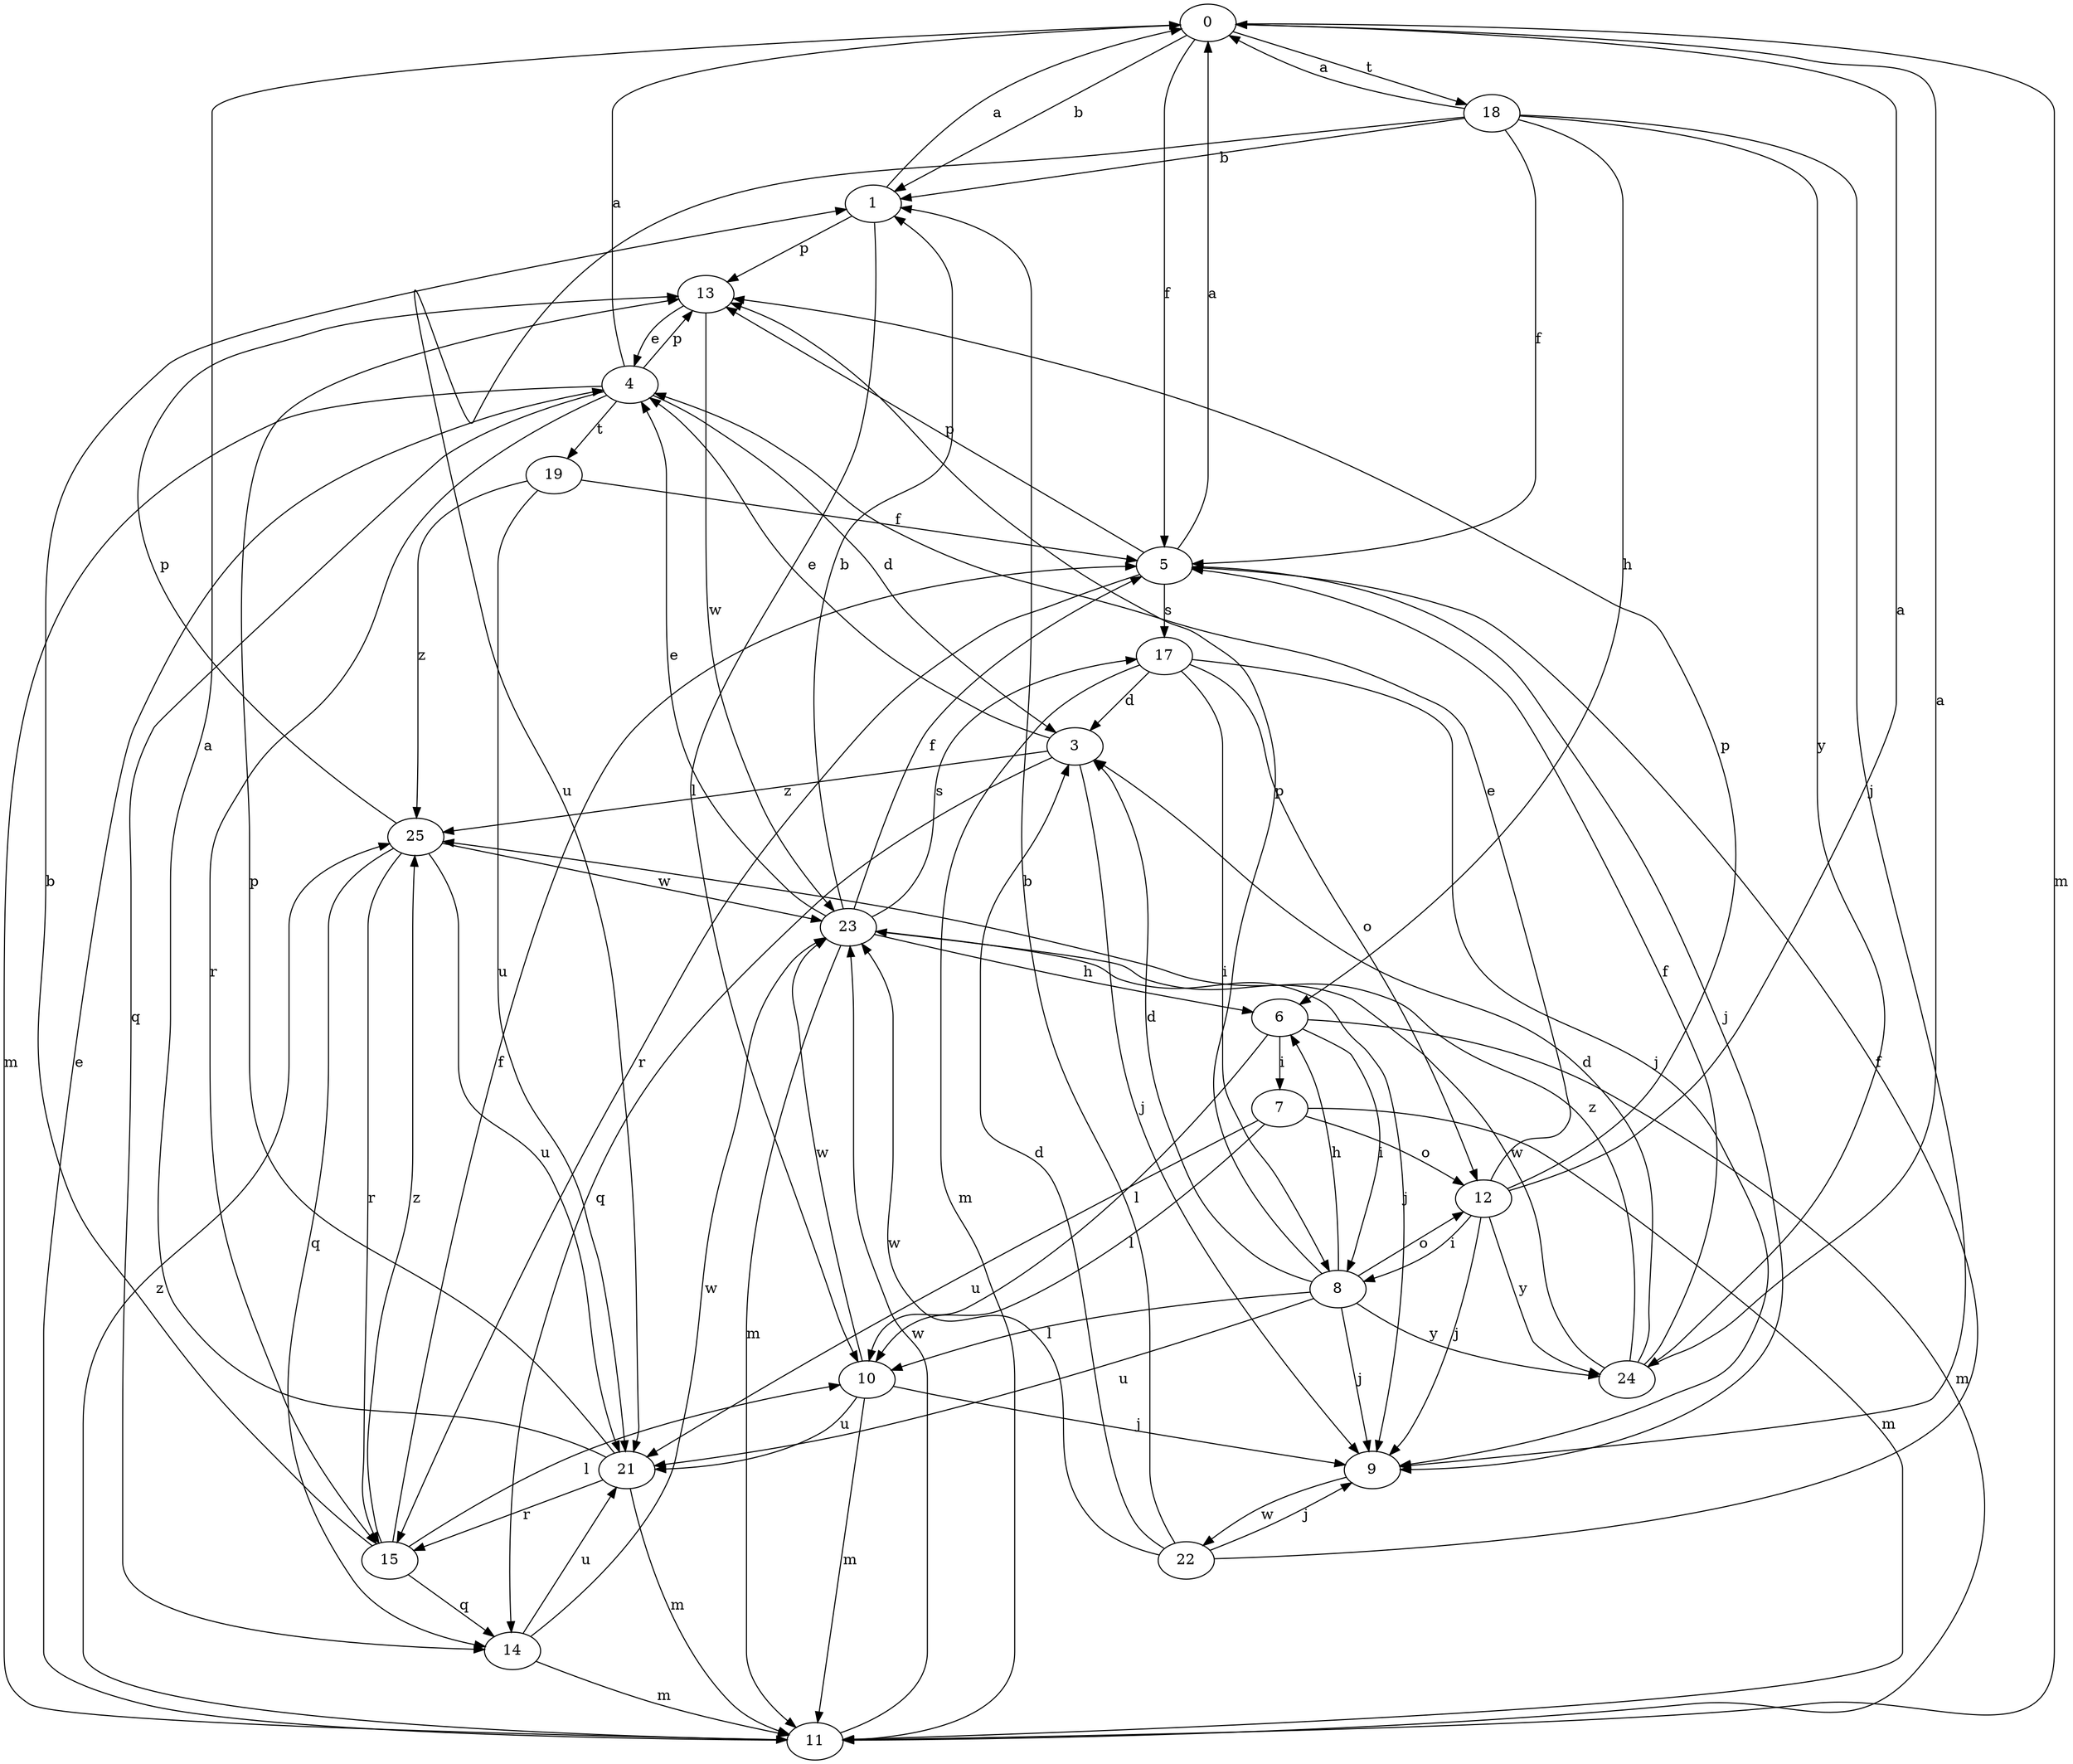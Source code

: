 strict digraph  {
0;
1;
3;
4;
5;
6;
7;
8;
9;
10;
11;
12;
13;
14;
15;
17;
18;
19;
21;
22;
23;
24;
25;
0 -> 1  [label=b];
0 -> 5  [label=f];
0 -> 11  [label=m];
0 -> 18  [label=t];
1 -> 0  [label=a];
1 -> 10  [label=l];
1 -> 13  [label=p];
3 -> 4  [label=e];
3 -> 9  [label=j];
3 -> 14  [label=q];
3 -> 25  [label=z];
4 -> 0  [label=a];
4 -> 3  [label=d];
4 -> 11  [label=m];
4 -> 13  [label=p];
4 -> 14  [label=q];
4 -> 15  [label=r];
4 -> 19  [label=t];
5 -> 0  [label=a];
5 -> 9  [label=j];
5 -> 13  [label=p];
5 -> 15  [label=r];
5 -> 17  [label=s];
6 -> 7  [label=i];
6 -> 8  [label=i];
6 -> 10  [label=l];
6 -> 11  [label=m];
7 -> 10  [label=l];
7 -> 11  [label=m];
7 -> 12  [label=o];
7 -> 21  [label=u];
8 -> 3  [label=d];
8 -> 6  [label=h];
8 -> 9  [label=j];
8 -> 10  [label=l];
8 -> 12  [label=o];
8 -> 13  [label=p];
8 -> 21  [label=u];
8 -> 24  [label=y];
9 -> 22  [label=w];
10 -> 9  [label=j];
10 -> 11  [label=m];
10 -> 21  [label=u];
10 -> 23  [label=w];
11 -> 4  [label=e];
11 -> 23  [label=w];
11 -> 25  [label=z];
12 -> 0  [label=a];
12 -> 4  [label=e];
12 -> 8  [label=i];
12 -> 9  [label=j];
12 -> 13  [label=p];
12 -> 24  [label=y];
13 -> 4  [label=e];
13 -> 23  [label=w];
14 -> 11  [label=m];
14 -> 21  [label=u];
14 -> 23  [label=w];
15 -> 1  [label=b];
15 -> 5  [label=f];
15 -> 10  [label=l];
15 -> 14  [label=q];
15 -> 25  [label=z];
17 -> 3  [label=d];
17 -> 8  [label=i];
17 -> 9  [label=j];
17 -> 11  [label=m];
17 -> 12  [label=o];
18 -> 0  [label=a];
18 -> 1  [label=b];
18 -> 5  [label=f];
18 -> 6  [label=h];
18 -> 9  [label=j];
18 -> 21  [label=u];
18 -> 24  [label=y];
19 -> 5  [label=f];
19 -> 21  [label=u];
19 -> 25  [label=z];
21 -> 0  [label=a];
21 -> 11  [label=m];
21 -> 13  [label=p];
21 -> 15  [label=r];
22 -> 1  [label=b];
22 -> 3  [label=d];
22 -> 5  [label=f];
22 -> 9  [label=j];
22 -> 23  [label=w];
23 -> 1  [label=b];
23 -> 4  [label=e];
23 -> 5  [label=f];
23 -> 6  [label=h];
23 -> 9  [label=j];
23 -> 11  [label=m];
23 -> 17  [label=s];
24 -> 0  [label=a];
24 -> 3  [label=d];
24 -> 5  [label=f];
24 -> 23  [label=w];
24 -> 25  [label=z];
25 -> 13  [label=p];
25 -> 14  [label=q];
25 -> 15  [label=r];
25 -> 21  [label=u];
25 -> 23  [label=w];
}
